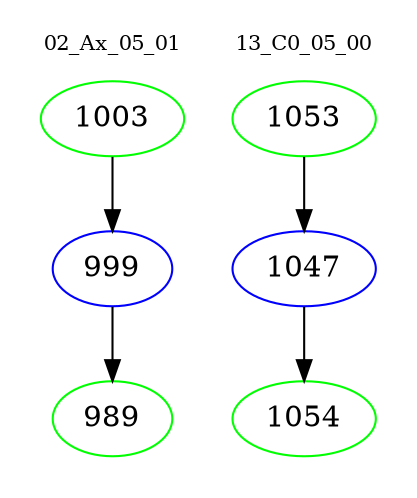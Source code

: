 digraph{
subgraph cluster_0 {
color = white
label = "02_Ax_05_01";
fontsize=10;
T0_1003 [label="1003", color="green"]
T0_1003 -> T0_999 [color="black"]
T0_999 [label="999", color="blue"]
T0_999 -> T0_989 [color="black"]
T0_989 [label="989", color="green"]
}
subgraph cluster_1 {
color = white
label = "13_C0_05_00";
fontsize=10;
T1_1053 [label="1053", color="green"]
T1_1053 -> T1_1047 [color="black"]
T1_1047 [label="1047", color="blue"]
T1_1047 -> T1_1054 [color="black"]
T1_1054 [label="1054", color="green"]
}
}
